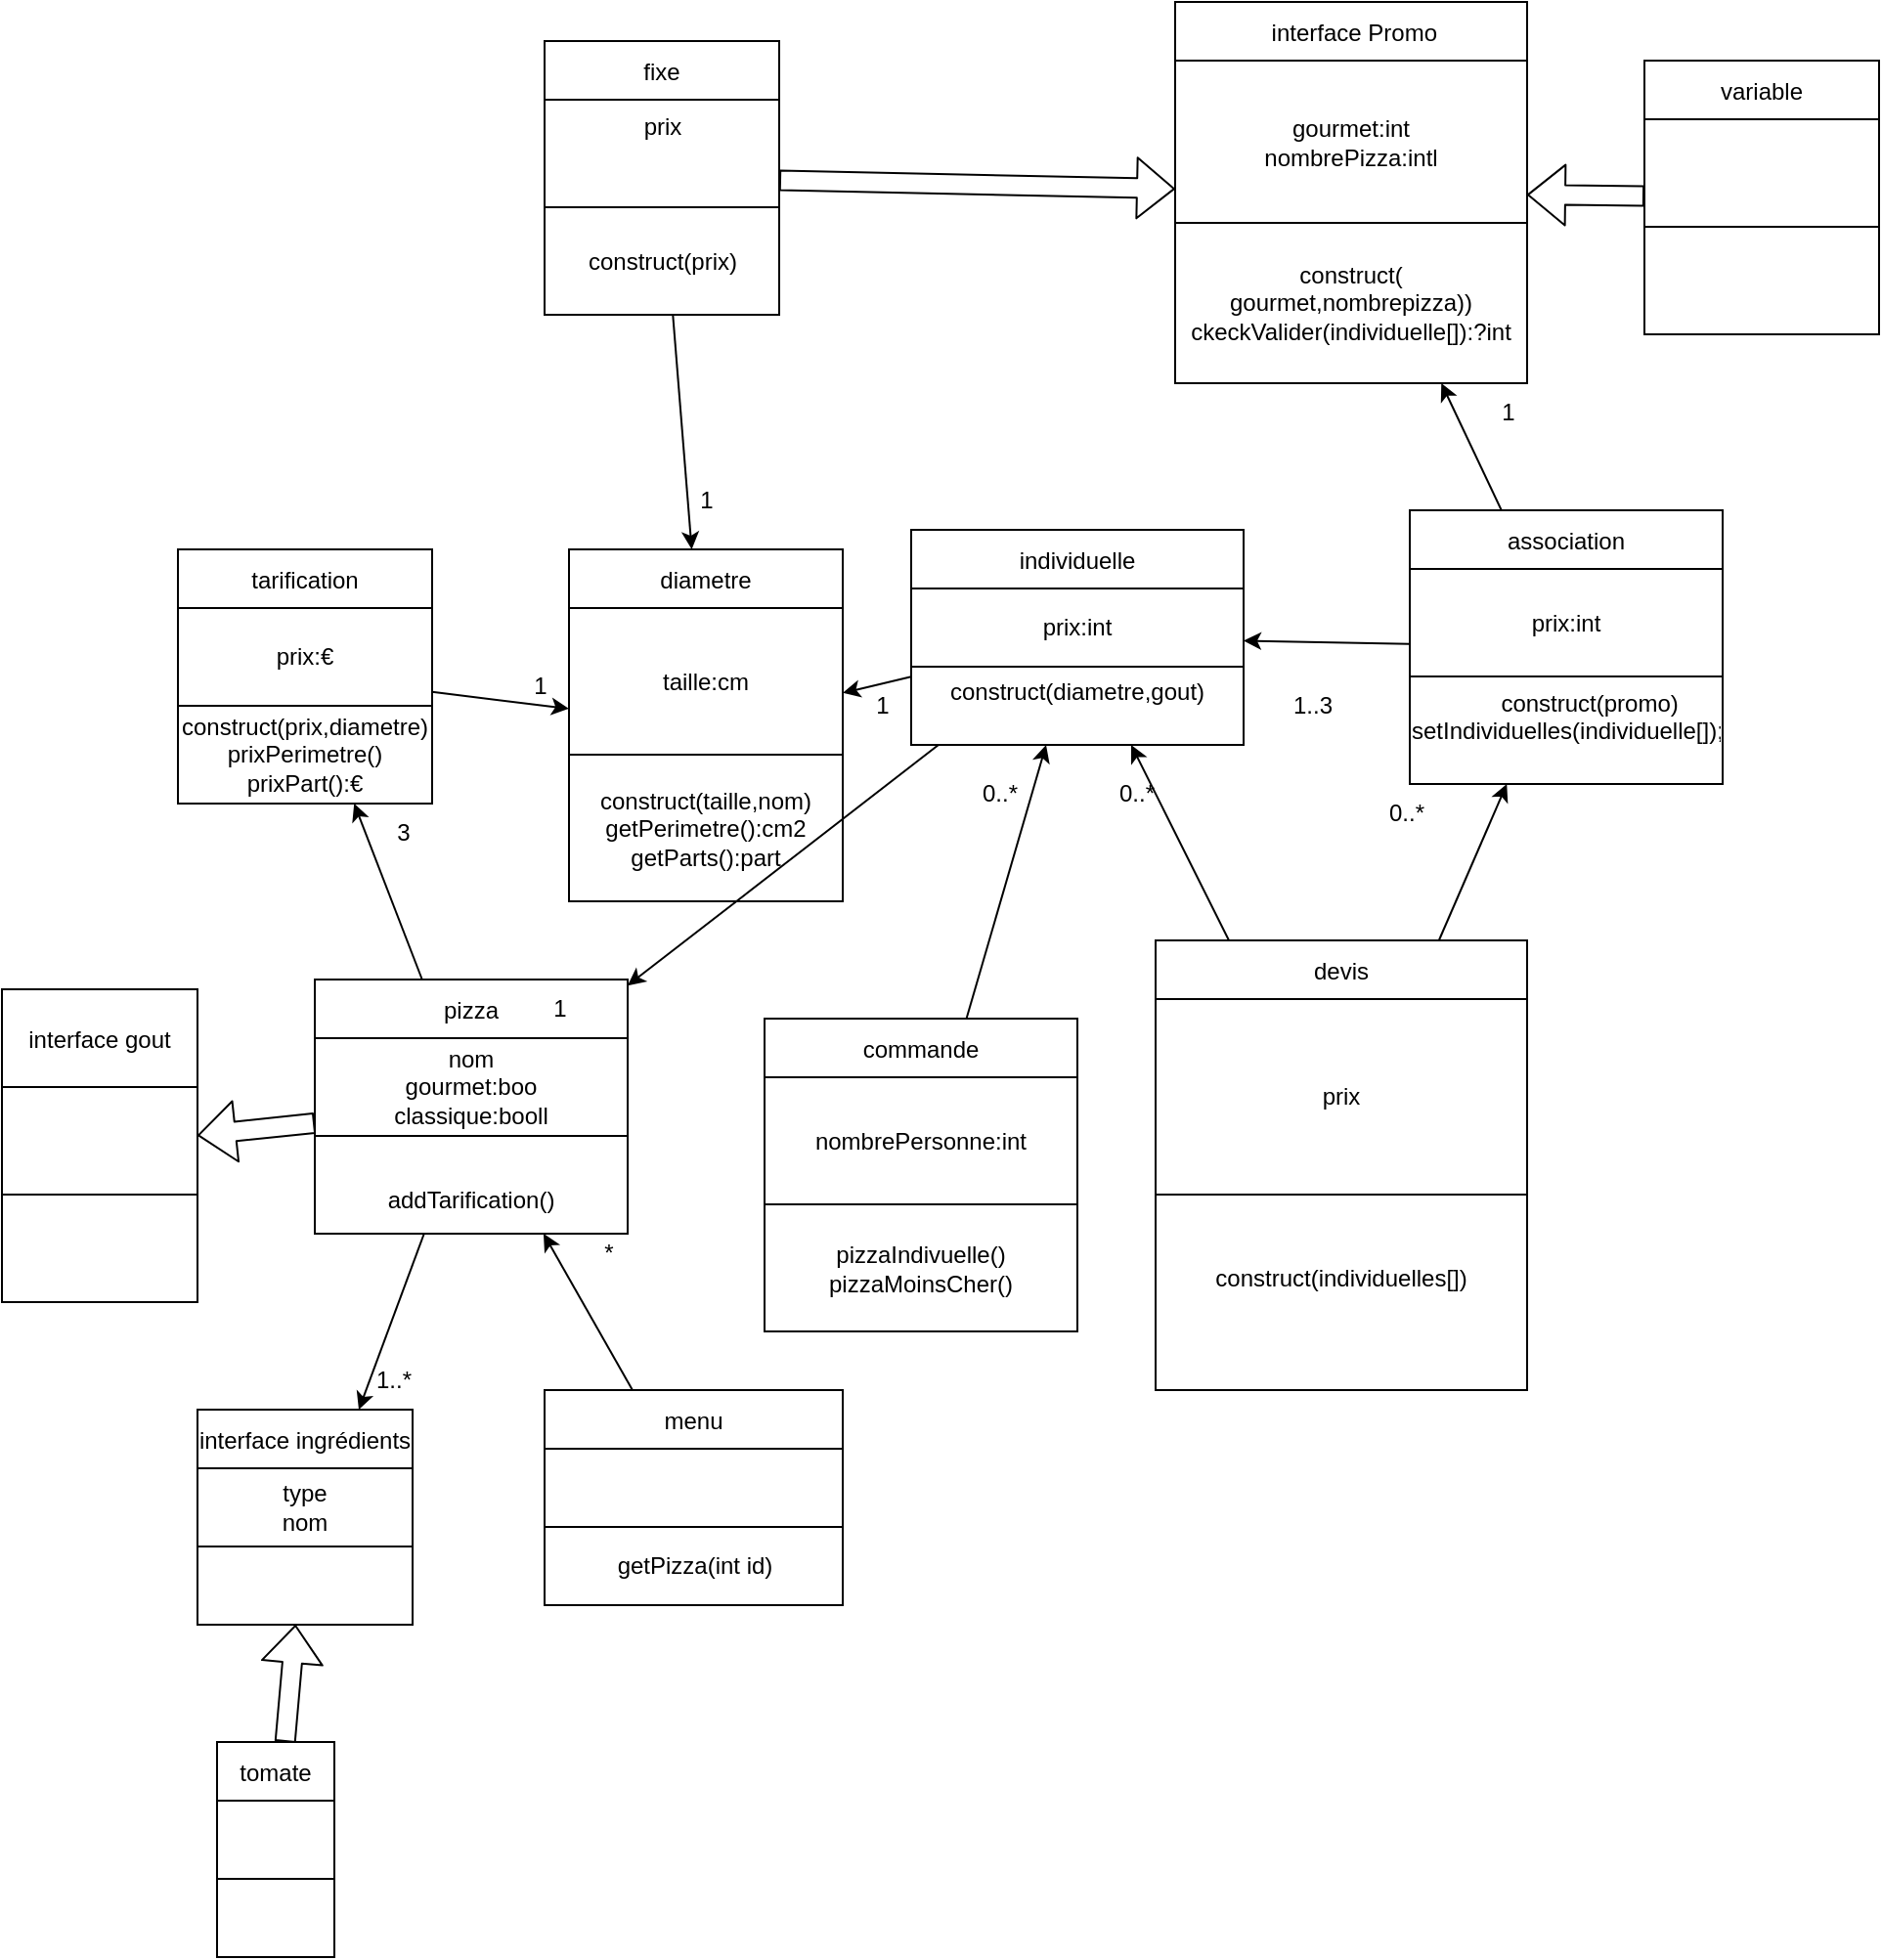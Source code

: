 <mxfile>
    <diagram id="ozWuTozkodNHV-JPwqvV" name="Page-1">
        <mxGraphModel dx="1072" dy="1532" grid="1" gridSize="10" guides="1" tooltips="1" connect="1" arrows="1" fold="1" page="1" pageScale="1" pageWidth="1169" pageHeight="827" math="0" shadow="0">
            <root>
                <mxCell id="0"/>
                <mxCell id="1" parent="0"/>
                <mxCell id="71" style="edgeStyle=none;html=1;" parent="1" source="2" target="124" edge="1">
                    <mxGeometry relative="1" as="geometry"/>
                </mxCell>
                <mxCell id="2" value="commande" style="shape=table;startSize=30;container=1;collapsible=0;childLayout=tableLayout;" parent="1" vertex="1">
                    <mxGeometry x="430" y="260" width="160" height="160" as="geometry"/>
                </mxCell>
                <mxCell id="3" value="" style="shape=tableRow;horizontal=0;startSize=0;swimlaneHead=0;swimlaneBody=0;top=0;left=0;bottom=0;right=0;collapsible=0;dropTarget=0;fillColor=none;points=[[0,0.5],[1,0.5]];portConstraint=eastwest;" parent="2" vertex="1">
                    <mxGeometry y="30" width="160" height="65" as="geometry"/>
                </mxCell>
                <mxCell id="4" value="nombrePersonne:int" style="shape=partialRectangle;html=1;whiteSpace=wrap;connectable=0;overflow=hidden;fillColor=none;top=0;left=0;bottom=0;right=0;pointerEvents=1;" parent="3" vertex="1">
                    <mxGeometry width="160" height="65" as="geometry">
                        <mxRectangle width="160" height="65" as="alternateBounds"/>
                    </mxGeometry>
                </mxCell>
                <mxCell id="5" value="" style="shape=tableRow;horizontal=0;startSize=0;swimlaneHead=0;swimlaneBody=0;top=0;left=0;bottom=0;right=0;collapsible=0;dropTarget=0;fillColor=none;points=[[0,0.5],[1,0.5]];portConstraint=eastwest;" parent="2" vertex="1">
                    <mxGeometry y="95" width="160" height="65" as="geometry"/>
                </mxCell>
                <mxCell id="6" value="&lt;div&gt;pizzaIndivuelle()&lt;/div&gt;&lt;div&gt;pizzaMoinsCher()&lt;br&gt;&lt;/div&gt;" style="shape=partialRectangle;html=1;whiteSpace=wrap;connectable=0;overflow=hidden;fillColor=none;top=0;left=0;bottom=0;right=0;pointerEvents=1;" parent="5" vertex="1">
                    <mxGeometry width="160" height="65" as="geometry">
                        <mxRectangle width="160" height="65" as="alternateBounds"/>
                    </mxGeometry>
                </mxCell>
                <mxCell id="18" style="edgeStyle=none;shape=flexArrow;html=1;" parent="1" source="12" target="38" edge="1">
                    <mxGeometry relative="1" as="geometry">
                        <mxPoint x="300" y="320" as="targetPoint"/>
                    </mxGeometry>
                </mxCell>
                <mxCell id="26" style="edgeStyle=none;html=1;entryX=0.75;entryY=0;entryDx=0;entryDy=0;" parent="1" source="12" target="21" edge="1">
                    <mxGeometry relative="1" as="geometry">
                        <mxPoint x="220" y="510" as="targetPoint"/>
                    </mxGeometry>
                </mxCell>
                <mxCell id="12" value="pizza" style="shape=table;startSize=30;container=1;collapsible=0;childLayout=tableLayout;" parent="1" vertex="1">
                    <mxGeometry x="200" y="240" width="160" height="130" as="geometry"/>
                </mxCell>
                <mxCell id="15" value="" style="shape=tableRow;horizontal=0;startSize=0;swimlaneHead=0;swimlaneBody=0;top=0;left=0;bottom=0;right=0;collapsible=0;dropTarget=0;fillColor=none;points=[[0,0.5],[1,0.5]];portConstraint=eastwest;" parent="12" vertex="1">
                    <mxGeometry y="30" width="160" height="50" as="geometry"/>
                </mxCell>
                <mxCell id="16" value="&lt;div&gt;nom&lt;/div&gt;&lt;div&gt;gourmet:boo&lt;/div&gt;&lt;div&gt;classique:booll&lt;br&gt;&lt;/div&gt;" style="shape=partialRectangle;html=1;whiteSpace=wrap;connectable=0;overflow=hidden;fillColor=none;top=0;left=0;bottom=0;right=0;pointerEvents=1;" parent="15" vertex="1">
                    <mxGeometry width="160" height="50" as="geometry">
                        <mxRectangle width="160" height="50" as="alternateBounds"/>
                    </mxGeometry>
                </mxCell>
                <mxCell id="13" value="" style="shape=tableRow;horizontal=0;startSize=0;swimlaneHead=0;swimlaneBody=0;top=0;left=0;bottom=0;right=0;collapsible=0;dropTarget=0;fillColor=none;points=[[0,0.5],[1,0.5]];portConstraint=eastwest;" parent="12" vertex="1">
                    <mxGeometry y="80" width="160" height="50" as="geometry"/>
                </mxCell>
                <mxCell id="14" value="&lt;div&gt;&lt;br&gt;&lt;/div&gt;&lt;div&gt;addTarification()&lt;br&gt;&lt;/div&gt;" style="shape=partialRectangle;html=1;whiteSpace=wrap;connectable=0;overflow=hidden;fillColor=none;top=0;left=0;bottom=0;right=0;pointerEvents=1;" parent="13" vertex="1">
                    <mxGeometry width="160" height="50" as="geometry">
                        <mxRectangle width="160" height="50" as="alternateBounds"/>
                    </mxGeometry>
                </mxCell>
                <mxCell id="21" value="interface ingrédients" style="shape=table;startSize=30;container=1;collapsible=0;childLayout=tableLayout;" parent="1" vertex="1">
                    <mxGeometry x="140" y="460" width="110" height="110" as="geometry"/>
                </mxCell>
                <mxCell id="22" value="" style="shape=tableRow;horizontal=0;startSize=0;swimlaneHead=0;swimlaneBody=0;top=0;left=0;bottom=0;right=0;collapsible=0;dropTarget=0;fillColor=none;points=[[0,0.5],[1,0.5]];portConstraint=eastwest;" parent="21" vertex="1">
                    <mxGeometry y="30" width="110" height="40" as="geometry"/>
                </mxCell>
                <mxCell id="23" value="&lt;div&gt;type&lt;/div&gt;&lt;div&gt;nom&lt;br&gt;&lt;/div&gt;" style="shape=partialRectangle;html=1;whiteSpace=wrap;connectable=0;overflow=hidden;fillColor=none;top=0;left=0;bottom=0;right=0;pointerEvents=1;" parent="22" vertex="1">
                    <mxGeometry width="110" height="40" as="geometry">
                        <mxRectangle width="110" height="40" as="alternateBounds"/>
                    </mxGeometry>
                </mxCell>
                <mxCell id="24" value="" style="shape=tableRow;horizontal=0;startSize=0;swimlaneHead=0;swimlaneBody=0;top=0;left=0;bottom=0;right=0;collapsible=0;dropTarget=0;fillColor=none;points=[[0,0.5],[1,0.5]];portConstraint=eastwest;" parent="21" vertex="1">
                    <mxGeometry y="70" width="110" height="40" as="geometry"/>
                </mxCell>
                <mxCell id="25" value="" style="shape=partialRectangle;html=1;whiteSpace=wrap;connectable=0;overflow=hidden;fillColor=none;top=0;left=0;bottom=0;right=0;pointerEvents=1;" parent="24" vertex="1">
                    <mxGeometry width="110" height="40" as="geometry">
                        <mxRectangle width="110" height="40" as="alternateBounds"/>
                    </mxGeometry>
                </mxCell>
                <mxCell id="27" value="1..*" style="text;html=1;align=center;verticalAlign=middle;resizable=0;points=[];autosize=1;strokeColor=none;fillColor=none;" parent="1" vertex="1">
                    <mxGeometry x="220" y="430" width="40" height="30" as="geometry"/>
                </mxCell>
                <mxCell id="28" value="tomate" style="shape=table;startSize=30;container=1;collapsible=0;childLayout=tableLayout;" parent="1" vertex="1">
                    <mxGeometry x="150" y="630" width="60" height="110" as="geometry"/>
                </mxCell>
                <mxCell id="29" value="" style="shape=tableRow;horizontal=0;startSize=0;swimlaneHead=0;swimlaneBody=0;top=0;left=0;bottom=0;right=0;collapsible=0;dropTarget=0;fillColor=none;points=[[0,0.5],[1,0.5]];portConstraint=eastwest;" parent="28" vertex="1">
                    <mxGeometry y="30" width="60" height="40" as="geometry"/>
                </mxCell>
                <mxCell id="30" value="" style="shape=partialRectangle;html=1;whiteSpace=wrap;connectable=0;overflow=hidden;fillColor=none;top=0;left=0;bottom=0;right=0;pointerEvents=1;" parent="29" vertex="1">
                    <mxGeometry width="60" height="40" as="geometry">
                        <mxRectangle width="60" height="40" as="alternateBounds"/>
                    </mxGeometry>
                </mxCell>
                <mxCell id="31" value="" style="shape=tableRow;horizontal=0;startSize=0;swimlaneHead=0;swimlaneBody=0;top=0;left=0;bottom=0;right=0;collapsible=0;dropTarget=0;fillColor=none;points=[[0,0.5],[1,0.5]];portConstraint=eastwest;" parent="28" vertex="1">
                    <mxGeometry y="70" width="60" height="40" as="geometry"/>
                </mxCell>
                <mxCell id="32" value="" style="shape=partialRectangle;html=1;whiteSpace=wrap;connectable=0;overflow=hidden;fillColor=none;top=0;left=0;bottom=0;right=0;pointerEvents=1;" parent="31" vertex="1">
                    <mxGeometry width="60" height="40" as="geometry">
                        <mxRectangle width="60" height="40" as="alternateBounds"/>
                    </mxGeometry>
                </mxCell>
                <mxCell id="38" value="interface gout" style="shape=table;startSize=50;container=1;collapsible=0;childLayout=tableLayout;" parent="1" vertex="1">
                    <mxGeometry x="40" y="245" width="100" height="160" as="geometry"/>
                </mxCell>
                <mxCell id="39" value="" style="shape=tableRow;horizontal=0;startSize=0;swimlaneHead=0;swimlaneBody=0;top=0;left=0;bottom=0;right=0;collapsible=0;dropTarget=0;fillColor=none;points=[[0,0.5],[1,0.5]];portConstraint=eastwest;" parent="38" vertex="1">
                    <mxGeometry y="50" width="100" height="55" as="geometry"/>
                </mxCell>
                <mxCell id="40" value="" style="shape=partialRectangle;html=1;whiteSpace=wrap;connectable=0;overflow=hidden;fillColor=none;top=0;left=0;bottom=0;right=0;pointerEvents=1;" parent="39" vertex="1">
                    <mxGeometry width="100" height="55" as="geometry">
                        <mxRectangle width="100" height="55" as="alternateBounds"/>
                    </mxGeometry>
                </mxCell>
                <mxCell id="41" value="" style="shape=tableRow;horizontal=0;startSize=0;swimlaneHead=0;swimlaneBody=0;top=0;left=0;bottom=0;right=0;collapsible=0;dropTarget=0;fillColor=none;points=[[0,0.5],[1,0.5]];portConstraint=eastwest;" parent="38" vertex="1">
                    <mxGeometry y="105" width="100" height="55" as="geometry"/>
                </mxCell>
                <mxCell id="42" value="" style="shape=partialRectangle;html=1;whiteSpace=wrap;connectable=0;overflow=hidden;fillColor=none;top=0;left=0;bottom=0;right=0;pointerEvents=1;" parent="41" vertex="1">
                    <mxGeometry width="100" height="55" as="geometry">
                        <mxRectangle width="100" height="55" as="alternateBounds"/>
                    </mxGeometry>
                </mxCell>
                <mxCell id="47" style="edgeStyle=none;shape=flexArrow;html=1;" parent="1" source="28" target="21" edge="1">
                    <mxGeometry relative="1" as="geometry">
                        <mxPoint x="300" y="600.003" as="sourcePoint"/>
                        <mxPoint x="340" y="602.86" as="targetPoint"/>
                    </mxGeometry>
                </mxCell>
                <mxCell id="61" style="edgeStyle=none;html=1;" parent="1" source="48" target="56" edge="1">
                    <mxGeometry relative="1" as="geometry"/>
                </mxCell>
                <mxCell id="48" value="tarification" style="shape=table;startSize=30;container=1;collapsible=0;childLayout=tableLayout;" parent="1" vertex="1">
                    <mxGeometry x="130" y="20" width="130" height="130" as="geometry"/>
                </mxCell>
                <mxCell id="49" value="" style="shape=tableRow;horizontal=0;startSize=0;swimlaneHead=0;swimlaneBody=0;top=0;left=0;bottom=0;right=0;collapsible=0;dropTarget=0;fillColor=none;points=[[0,0.5],[1,0.5]];portConstraint=eastwest;" parent="48" vertex="1">
                    <mxGeometry y="30" width="130" height="50" as="geometry"/>
                </mxCell>
                <mxCell id="50" value="prix:€" style="shape=partialRectangle;html=1;whiteSpace=wrap;connectable=0;overflow=hidden;fillColor=none;top=0;left=0;bottom=0;right=0;pointerEvents=1;" parent="49" vertex="1">
                    <mxGeometry width="130" height="50" as="geometry">
                        <mxRectangle width="130" height="50" as="alternateBounds"/>
                    </mxGeometry>
                </mxCell>
                <mxCell id="51" value="" style="shape=tableRow;horizontal=0;startSize=0;swimlaneHead=0;swimlaneBody=0;top=0;left=0;bottom=0;right=0;collapsible=0;dropTarget=0;fillColor=none;points=[[0,0.5],[1,0.5]];portConstraint=eastwest;" parent="48" vertex="1">
                    <mxGeometry y="80" width="130" height="50" as="geometry"/>
                </mxCell>
                <mxCell id="52" value="&lt;div&gt;construct(prix,diametre)&lt;br&gt;&lt;/div&gt;&lt;div&gt;prixPerimetre()&lt;/div&gt;&lt;div&gt;prixPart():€&lt;br&gt;&lt;/div&gt;" style="shape=partialRectangle;html=1;whiteSpace=wrap;connectable=0;overflow=hidden;fillColor=none;top=0;left=0;bottom=0;right=0;pointerEvents=1;" parent="51" vertex="1">
                    <mxGeometry width="130" height="50" as="geometry">
                        <mxRectangle width="130" height="50" as="alternateBounds"/>
                    </mxGeometry>
                </mxCell>
                <mxCell id="54" style="edgeStyle=none;html=1;" parent="1" source="12" target="48" edge="1">
                    <mxGeometry relative="1" as="geometry">
                        <mxPoint x="770" y="533.616" as="sourcePoint"/>
                        <mxPoint x="630" y="479.999" as="targetPoint"/>
                    </mxGeometry>
                </mxCell>
                <mxCell id="56" value="diametre" style="shape=table;startSize=30;container=1;collapsible=0;childLayout=tableLayout;" parent="1" vertex="1">
                    <mxGeometry x="330" y="20" width="140" height="180" as="geometry"/>
                </mxCell>
                <mxCell id="57" value="" style="shape=tableRow;horizontal=0;startSize=0;swimlaneHead=0;swimlaneBody=0;top=0;left=0;bottom=0;right=0;collapsible=0;dropTarget=0;fillColor=none;points=[[0,0.5],[1,0.5]];portConstraint=eastwest;" parent="56" vertex="1">
                    <mxGeometry y="30" width="140" height="75" as="geometry"/>
                </mxCell>
                <mxCell id="58" value="taille:cm" style="shape=partialRectangle;html=1;whiteSpace=wrap;connectable=0;overflow=hidden;fillColor=none;top=0;left=0;bottom=0;right=0;pointerEvents=1;" parent="57" vertex="1">
                    <mxGeometry width="140" height="75" as="geometry">
                        <mxRectangle width="140" height="75" as="alternateBounds"/>
                    </mxGeometry>
                </mxCell>
                <mxCell id="59" value="" style="shape=tableRow;horizontal=0;startSize=0;swimlaneHead=0;swimlaneBody=0;top=0;left=0;bottom=0;right=0;collapsible=0;dropTarget=0;fillColor=none;points=[[0,0.5],[1,0.5]];portConstraint=eastwest;" parent="56" vertex="1">
                    <mxGeometry y="105" width="140" height="75" as="geometry"/>
                </mxCell>
                <mxCell id="60" value="&lt;div&gt;construct(taille,nom)&lt;/div&gt;&lt;div&gt;getPerimetre():cm2&lt;/div&gt;&lt;div&gt;getParts():part&lt;br&gt;&lt;/div&gt;" style="shape=partialRectangle;html=1;whiteSpace=wrap;connectable=0;overflow=hidden;fillColor=none;top=0;left=0;bottom=0;right=0;pointerEvents=1;" parent="59" vertex="1">
                    <mxGeometry width="140" height="75" as="geometry">
                        <mxRectangle width="140" height="75" as="alternateBounds"/>
                    </mxGeometry>
                </mxCell>
                <mxCell id="62" value="3" style="text;html=1;align=center;verticalAlign=middle;resizable=0;points=[];autosize=1;strokeColor=none;fillColor=none;" parent="1" vertex="1">
                    <mxGeometry x="230" y="150" width="30" height="30" as="geometry"/>
                </mxCell>
                <mxCell id="63" value="1" style="text;html=1;align=center;verticalAlign=middle;resizable=0;points=[];autosize=1;strokeColor=none;fillColor=none;" parent="1" vertex="1">
                    <mxGeometry x="300" y="75" width="30" height="30" as="geometry"/>
                </mxCell>
                <mxCell id="72" value="0..*" style="text;html=1;align=center;verticalAlign=middle;resizable=0;points=[];autosize=1;strokeColor=none;fillColor=none;" parent="1" vertex="1">
                    <mxGeometry x="530" y="130" width="40" height="30" as="geometry"/>
                </mxCell>
                <mxCell id="78" style="edgeStyle=none;html=1;" parent="1" source="86" target="56" edge="1">
                    <mxGeometry relative="1" as="geometry"/>
                </mxCell>
                <mxCell id="167" style="edgeStyle=none;html=1;shape=flexArrow;" parent="1" source="97" target="73" edge="1">
                    <mxGeometry relative="1" as="geometry">
                        <mxPoint x="840" y="-300" as="targetPoint"/>
                    </mxGeometry>
                </mxCell>
                <mxCell id="73" value=" interface Promo" style="shape=table;startSize=30;container=1;collapsible=0;childLayout=tableLayout;" parent="1" vertex="1">
                    <mxGeometry x="640" y="-260" width="180" height="195" as="geometry"/>
                </mxCell>
                <mxCell id="74" value="" style="shape=tableRow;horizontal=0;startSize=0;swimlaneHead=0;swimlaneBody=0;top=0;left=0;bottom=0;right=0;collapsible=0;dropTarget=0;fillColor=none;points=[[0,0.5],[1,0.5]];portConstraint=eastwest;" parent="73" vertex="1">
                    <mxGeometry y="30" width="180" height="83" as="geometry"/>
                </mxCell>
                <mxCell id="75" value="&lt;div&gt;gourmet:int&lt;/div&gt;&lt;div&gt;nombrePizza:intl&lt;/div&gt;" style="shape=partialRectangle;html=1;whiteSpace=wrap;connectable=0;overflow=hidden;fillColor=none;top=0;left=0;bottom=0;right=0;pointerEvents=1;" parent="74" vertex="1">
                    <mxGeometry width="180" height="83" as="geometry">
                        <mxRectangle width="180" height="83" as="alternateBounds"/>
                    </mxGeometry>
                </mxCell>
                <mxCell id="76" value="" style="shape=tableRow;horizontal=0;startSize=0;swimlaneHead=0;swimlaneBody=0;top=0;left=0;bottom=0;right=0;collapsible=0;dropTarget=0;fillColor=none;points=[[0,0.5],[1,0.5]];portConstraint=eastwest;" parent="73" vertex="1">
                    <mxGeometry y="113" width="180" height="82" as="geometry"/>
                </mxCell>
                <mxCell id="77" value="&lt;div&gt;construct( gourmet,nombrepizza))&lt;/div&gt;&lt;div&gt;&lt;div&gt;ckeckValider(individuelle[]):?int&lt;/div&gt;&lt;/div&gt;" style="shape=partialRectangle;html=1;whiteSpace=wrap;connectable=0;overflow=hidden;fillColor=none;top=0;left=0;bottom=0;right=0;pointerEvents=1;" parent="76" vertex="1">
                    <mxGeometry width="180" height="82" as="geometry">
                        <mxRectangle width="180" height="82" as="alternateBounds"/>
                    </mxGeometry>
                </mxCell>
                <mxCell id="79" value="1" style="text;html=1;align=center;verticalAlign=middle;resizable=0;points=[];autosize=1;strokeColor=none;fillColor=none;" parent="1" vertex="1">
                    <mxGeometry x="385" y="-20" width="30" height="30" as="geometry"/>
                </mxCell>
                <mxCell id="86" value="fixe" style="shape=table;startSize=30;container=1;collapsible=0;childLayout=tableLayout;" parent="1" vertex="1">
                    <mxGeometry x="317.5" y="-240" width="120" height="140" as="geometry"/>
                </mxCell>
                <mxCell id="87" value="" style="shape=tableRow;horizontal=0;startSize=0;swimlaneHead=0;swimlaneBody=0;top=0;left=0;bottom=0;right=0;collapsible=0;dropTarget=0;fillColor=none;points=[[0,0.5],[1,0.5]];portConstraint=eastwest;" parent="86" vertex="1">
                    <mxGeometry y="30" width="120" height="55" as="geometry"/>
                </mxCell>
                <mxCell id="88" value="&lt;div&gt;prix&lt;/div&gt;&lt;br&gt;&lt;div&gt;&lt;br&gt;&lt;/div&gt;" style="shape=partialRectangle;html=1;whiteSpace=wrap;connectable=0;overflow=hidden;fillColor=none;top=0;left=0;bottom=0;right=0;pointerEvents=1;" parent="87" vertex="1">
                    <mxGeometry width="120" height="55" as="geometry">
                        <mxRectangle width="120" height="55" as="alternateBounds"/>
                    </mxGeometry>
                </mxCell>
                <mxCell id="89" value="" style="shape=tableRow;horizontal=0;startSize=0;swimlaneHead=0;swimlaneBody=0;top=0;left=0;bottom=0;right=0;collapsible=0;dropTarget=0;fillColor=none;points=[[0,0.5],[1,0.5]];portConstraint=eastwest;" parent="86" vertex="1">
                    <mxGeometry y="85" width="120" height="55" as="geometry"/>
                </mxCell>
                <mxCell id="90" value="construct(prix)" style="shape=partialRectangle;html=1;whiteSpace=wrap;connectable=0;overflow=hidden;fillColor=none;top=0;left=0;bottom=0;right=0;pointerEvents=1;" parent="89" vertex="1">
                    <mxGeometry width="120" height="55" as="geometry">
                        <mxRectangle width="120" height="55" as="alternateBounds"/>
                    </mxGeometry>
                </mxCell>
                <mxCell id="97" value="variable" style="shape=table;startSize=30;container=1;collapsible=0;childLayout=tableLayout;" parent="1" vertex="1">
                    <mxGeometry x="880" y="-230" width="120" height="140" as="geometry"/>
                </mxCell>
                <mxCell id="98" value="" style="shape=tableRow;horizontal=0;startSize=0;swimlaneHead=0;swimlaneBody=0;top=0;left=0;bottom=0;right=0;collapsible=0;dropTarget=0;fillColor=none;points=[[0,0.5],[1,0.5]];portConstraint=eastwest;" parent="97" vertex="1">
                    <mxGeometry y="30" width="120" height="55" as="geometry"/>
                </mxCell>
                <mxCell id="99" value="" style="shape=partialRectangle;html=1;whiteSpace=wrap;connectable=0;overflow=hidden;fillColor=none;top=0;left=0;bottom=0;right=0;pointerEvents=1;" parent="98" vertex="1">
                    <mxGeometry width="120" height="55" as="geometry">
                        <mxRectangle width="120" height="55" as="alternateBounds"/>
                    </mxGeometry>
                </mxCell>
                <mxCell id="100" value="" style="shape=tableRow;horizontal=0;startSize=0;swimlaneHead=0;swimlaneBody=0;top=0;left=0;bottom=0;right=0;collapsible=0;dropTarget=0;fillColor=none;points=[[0,0.5],[1,0.5]];portConstraint=eastwest;" parent="97" vertex="1">
                    <mxGeometry y="85" width="120" height="55" as="geometry"/>
                </mxCell>
                <mxCell id="101" value="" style="shape=partialRectangle;html=1;whiteSpace=wrap;connectable=0;overflow=hidden;fillColor=none;top=0;left=0;bottom=0;right=0;pointerEvents=1;" parent="100" vertex="1">
                    <mxGeometry width="120" height="55" as="geometry">
                        <mxRectangle width="120" height="55" as="alternateBounds"/>
                    </mxGeometry>
                </mxCell>
                <mxCell id="133" style="edgeStyle=none;html=1;" parent="1" source="171" target="124" edge="1">
                    <mxGeometry relative="1" as="geometry"/>
                </mxCell>
                <mxCell id="129" style="edgeStyle=none;html=1;" parent="1" source="124" target="56" edge="1">
                    <mxGeometry relative="1" as="geometry"/>
                </mxCell>
                <mxCell id="130" style="edgeStyle=none;html=1;" parent="1" source="124" target="12" edge="1">
                    <mxGeometry relative="1" as="geometry"/>
                </mxCell>
                <mxCell id="124" value="individuelle" style="shape=table;startSize=30;container=1;collapsible=0;childLayout=tableLayout;" parent="1" vertex="1">
                    <mxGeometry x="505" y="10" width="170" height="110" as="geometry"/>
                </mxCell>
                <mxCell id="125" value="" style="shape=tableRow;horizontal=0;startSize=0;swimlaneHead=0;swimlaneBody=0;top=0;left=0;bottom=0;right=0;collapsible=0;dropTarget=0;fillColor=none;points=[[0,0.5],[1,0.5]];portConstraint=eastwest;" parent="124" vertex="1">
                    <mxGeometry y="30" width="170" height="40" as="geometry"/>
                </mxCell>
                <mxCell id="126" value="prix:int" style="shape=partialRectangle;html=1;whiteSpace=wrap;connectable=0;overflow=hidden;fillColor=none;top=0;left=0;bottom=0;right=0;pointerEvents=1;" parent="125" vertex="1">
                    <mxGeometry width="170" height="40" as="geometry">
                        <mxRectangle width="170" height="40" as="alternateBounds"/>
                    </mxGeometry>
                </mxCell>
                <mxCell id="127" value="" style="shape=tableRow;horizontal=0;startSize=0;swimlaneHead=0;swimlaneBody=0;top=0;left=0;bottom=0;right=0;collapsible=0;dropTarget=0;fillColor=none;points=[[0,0.5],[1,0.5]];portConstraint=eastwest;" parent="124" vertex="1">
                    <mxGeometry y="70" width="170" height="40" as="geometry"/>
                </mxCell>
                <mxCell id="128" value="&lt;div&gt;construct(diametre,gout)&lt;/div&gt;&lt;div&gt;&lt;br&gt;&lt;/div&gt;" style="shape=partialRectangle;html=1;whiteSpace=wrap;connectable=0;overflow=hidden;fillColor=none;top=0;left=0;bottom=0;right=0;pointerEvents=1;" parent="127" vertex="1">
                    <mxGeometry width="170" height="40" as="geometry">
                        <mxRectangle width="170" height="40" as="alternateBounds"/>
                    </mxGeometry>
                </mxCell>
                <mxCell id="131" value="1" style="text;html=1;align=center;verticalAlign=middle;resizable=0;points=[];autosize=1;strokeColor=none;fillColor=none;" parent="1" vertex="1">
                    <mxGeometry x="475" y="85" width="30" height="30" as="geometry"/>
                </mxCell>
                <mxCell id="132" value="1" style="text;html=1;align=center;verticalAlign=middle;resizable=0;points=[];autosize=1;strokeColor=none;fillColor=none;" parent="1" vertex="1">
                    <mxGeometry x="310" y="240" width="30" height="30" as="geometry"/>
                </mxCell>
                <mxCell id="134" value="1..3" style="text;html=1;align=center;verticalAlign=middle;resizable=0;points=[];autosize=1;strokeColor=none;fillColor=none;" parent="1" vertex="1">
                    <mxGeometry x="690" y="85" width="40" height="30" as="geometry"/>
                </mxCell>
                <mxCell id="140" style="edgeStyle=none;html=1;" parent="1" source="135" target="171" edge="1">
                    <mxGeometry relative="1" as="geometry">
                        <mxPoint x="818.333" y="125" as="targetPoint"/>
                    </mxGeometry>
                </mxCell>
                <mxCell id="146" style="edgeStyle=none;html=1;" parent="1" source="135" target="124" edge="1">
                    <mxGeometry relative="1" as="geometry"/>
                </mxCell>
                <mxCell id="135" value="devis" style="shape=table;startSize=30;container=1;collapsible=0;childLayout=tableLayout;" parent="1" vertex="1">
                    <mxGeometry x="630" y="220" width="190" height="230" as="geometry"/>
                </mxCell>
                <mxCell id="136" value="" style="shape=tableRow;horizontal=0;startSize=0;swimlaneHead=0;swimlaneBody=0;top=0;left=0;bottom=0;right=0;collapsible=0;dropTarget=0;fillColor=none;points=[[0,0.5],[1,0.5]];portConstraint=eastwest;" parent="135" vertex="1">
                    <mxGeometry y="30" width="190" height="100" as="geometry"/>
                </mxCell>
                <mxCell id="137" value="prix" style="shape=partialRectangle;html=1;whiteSpace=wrap;connectable=0;overflow=hidden;fillColor=none;top=0;left=0;bottom=0;right=0;pointerEvents=1;" parent="136" vertex="1">
                    <mxGeometry width="190" height="100" as="geometry">
                        <mxRectangle width="190" height="100" as="alternateBounds"/>
                    </mxGeometry>
                </mxCell>
                <mxCell id="138" value="" style="shape=tableRow;horizontal=0;startSize=0;swimlaneHead=0;swimlaneBody=0;top=0;left=0;bottom=0;right=0;collapsible=0;dropTarget=0;fillColor=none;points=[[0,0.5],[1,0.5]];portConstraint=eastwest;" parent="135" vertex="1">
                    <mxGeometry y="130" width="190" height="100" as="geometry"/>
                </mxCell>
                <mxCell id="139" value="construct(individuelles[])&lt;br&gt;&lt;div&gt;&lt;br&gt;&lt;/div&gt;" style="shape=partialRectangle;html=1;whiteSpace=wrap;connectable=0;overflow=hidden;fillColor=none;top=0;left=0;bottom=0;right=0;pointerEvents=1;" parent="138" vertex="1">
                    <mxGeometry width="190" height="100" as="geometry">
                        <mxRectangle width="190" height="100" as="alternateBounds"/>
                    </mxGeometry>
                </mxCell>
                <mxCell id="141" value="0..*" style="text;html=1;align=center;verticalAlign=middle;resizable=0;points=[];autosize=1;strokeColor=none;fillColor=none;" parent="1" vertex="1">
                    <mxGeometry x="737.5" y="140" width="40" height="30" as="geometry"/>
                </mxCell>
                <mxCell id="147" value="0..*" style="text;html=1;align=center;verticalAlign=middle;resizable=0;points=[];autosize=1;strokeColor=none;fillColor=none;" parent="1" vertex="1">
                    <mxGeometry x="600" y="130" width="40" height="30" as="geometry"/>
                </mxCell>
                <mxCell id="164" style="edgeStyle=none;html=1;" parent="1" source="155" target="12" edge="1">
                    <mxGeometry relative="1" as="geometry"/>
                </mxCell>
                <mxCell id="155" value="menu" style="shape=table;startSize=30;container=1;collapsible=0;childLayout=tableLayout;" parent="1" vertex="1">
                    <mxGeometry x="317.5" y="450" width="152.5" height="110" as="geometry"/>
                </mxCell>
                <mxCell id="156" value="" style="shape=tableRow;horizontal=0;startSize=0;swimlaneHead=0;swimlaneBody=0;top=0;left=0;bottom=0;right=0;collapsible=0;dropTarget=0;fillColor=none;points=[[0,0.5],[1,0.5]];portConstraint=eastwest;" parent="155" vertex="1">
                    <mxGeometry y="30" width="152.5" height="40" as="geometry"/>
                </mxCell>
                <mxCell id="157" value="" style="shape=partialRectangle;html=1;whiteSpace=wrap;connectable=0;overflow=hidden;fillColor=none;top=0;left=0;bottom=0;right=0;pointerEvents=1;" parent="156" vertex="1">
                    <mxGeometry width="153" height="40" as="geometry">
                        <mxRectangle width="153" height="40" as="alternateBounds"/>
                    </mxGeometry>
                </mxCell>
                <mxCell id="158" value="" style="shape=tableRow;horizontal=0;startSize=0;swimlaneHead=0;swimlaneBody=0;top=0;left=0;bottom=0;right=0;collapsible=0;dropTarget=0;fillColor=none;points=[[0,0.5],[1,0.5]];portConstraint=eastwest;" parent="155" vertex="1">
                    <mxGeometry y="70" width="152.5" height="40" as="geometry"/>
                </mxCell>
                <mxCell id="159" value="getPizza(int id)" style="shape=partialRectangle;html=1;whiteSpace=wrap;connectable=0;overflow=hidden;fillColor=none;top=0;left=0;bottom=0;right=0;pointerEvents=1;" parent="158" vertex="1">
                    <mxGeometry width="153" height="40" as="geometry">
                        <mxRectangle width="153" height="40" as="alternateBounds"/>
                    </mxGeometry>
                </mxCell>
                <mxCell id="165" value="*" style="text;html=1;align=center;verticalAlign=middle;resizable=0;points=[];autosize=1;strokeColor=none;fillColor=none;" parent="1" vertex="1">
                    <mxGeometry x="335" y="365" width="30" height="30" as="geometry"/>
                </mxCell>
                <mxCell id="166" style="edgeStyle=none;html=1;shape=flexArrow;" parent="1" source="86" target="73" edge="1">
                    <mxGeometry relative="1" as="geometry">
                        <mxPoint x="580" y="-230" as="targetPoint"/>
                    </mxGeometry>
                </mxCell>
                <mxCell id="176" style="edgeStyle=none;html=1;" parent="1" source="171" target="73" edge="1">
                    <mxGeometry relative="1" as="geometry"/>
                </mxCell>
                <mxCell id="171" value="association" style="shape=table;startSize=30;container=1;collapsible=0;childLayout=tableLayout;" parent="1" vertex="1">
                    <mxGeometry x="760" width="160" height="140" as="geometry"/>
                </mxCell>
                <mxCell id="172" value="" style="shape=tableRow;horizontal=0;startSize=0;swimlaneHead=0;swimlaneBody=0;top=0;left=0;bottom=0;right=0;collapsible=0;dropTarget=0;fillColor=none;points=[[0,0.5],[1,0.5]];portConstraint=eastwest;" parent="171" vertex="1">
                    <mxGeometry y="30" width="160" height="55" as="geometry"/>
                </mxCell>
                <mxCell id="173" value="prix:int" style="shape=partialRectangle;html=1;whiteSpace=wrap;connectable=0;overflow=hidden;fillColor=none;top=0;left=0;bottom=0;right=0;pointerEvents=1;" parent="172" vertex="1">
                    <mxGeometry width="160" height="55" as="geometry">
                        <mxRectangle width="160" height="55" as="alternateBounds"/>
                    </mxGeometry>
                </mxCell>
                <mxCell id="174" value="" style="shape=tableRow;horizontal=0;startSize=0;swimlaneHead=0;swimlaneBody=0;top=0;left=0;bottom=0;right=0;collapsible=0;dropTarget=0;fillColor=none;points=[[0,0.5],[1,0.5]];portConstraint=eastwest;" parent="171" vertex="1">
                    <mxGeometry y="85" width="160" height="55" as="geometry"/>
                </mxCell>
                <mxCell id="175" value="&lt;div&gt;construct(promo)&lt;/div&gt;&lt;div&gt;setIndividuelles(individuelle[]);bool&lt;/div&gt;&lt;div&gt;&lt;br&gt;&lt;/div&gt;" style="shape=partialRectangle;html=1;whiteSpace=wrap;connectable=0;overflow=hidden;fillColor=none;top=0;left=0;bottom=0;right=0;pointerEvents=1;" parent="174" vertex="1">
                    <mxGeometry width="160" height="55" as="geometry">
                        <mxRectangle width="160" height="55" as="alternateBounds"/>
                    </mxGeometry>
                </mxCell>
                <mxCell id="177" value="1" style="text;html=1;align=center;verticalAlign=middle;resizable=0;points=[];autosize=1;strokeColor=none;fillColor=none;" parent="1" vertex="1">
                    <mxGeometry x="795" y="-65" width="30" height="30" as="geometry"/>
                </mxCell>
            </root>
        </mxGraphModel>
    </diagram>
</mxfile>